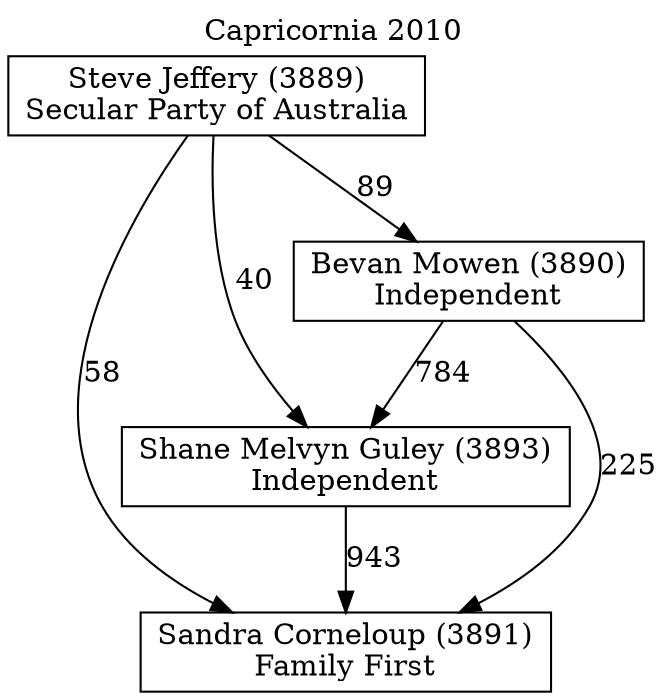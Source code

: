 // House preference flow
digraph "Sandra Corneloup (3891)_Capricornia_2010" {
	graph [label="Capricornia 2010" labelloc=t mclimit=10]
	node [shape=box]
	"Sandra Corneloup (3891)" [label="Sandra Corneloup (3891)
Family First"]
	"Shane Melvyn Guley (3893)" [label="Shane Melvyn Guley (3893)
Independent"]
	"Bevan Mowen (3890)" [label="Bevan Mowen (3890)
Independent"]
	"Steve Jeffery (3889)" [label="Steve Jeffery (3889)
Secular Party of Australia"]
	"Shane Melvyn Guley (3893)" -> "Sandra Corneloup (3891)" [label=943]
	"Bevan Mowen (3890)" -> "Shane Melvyn Guley (3893)" [label=784]
	"Steve Jeffery (3889)" -> "Bevan Mowen (3890)" [label=89]
	"Bevan Mowen (3890)" -> "Sandra Corneloup (3891)" [label=225]
	"Steve Jeffery (3889)" -> "Sandra Corneloup (3891)" [label=58]
	"Steve Jeffery (3889)" -> "Shane Melvyn Guley (3893)" [label=40]
}
